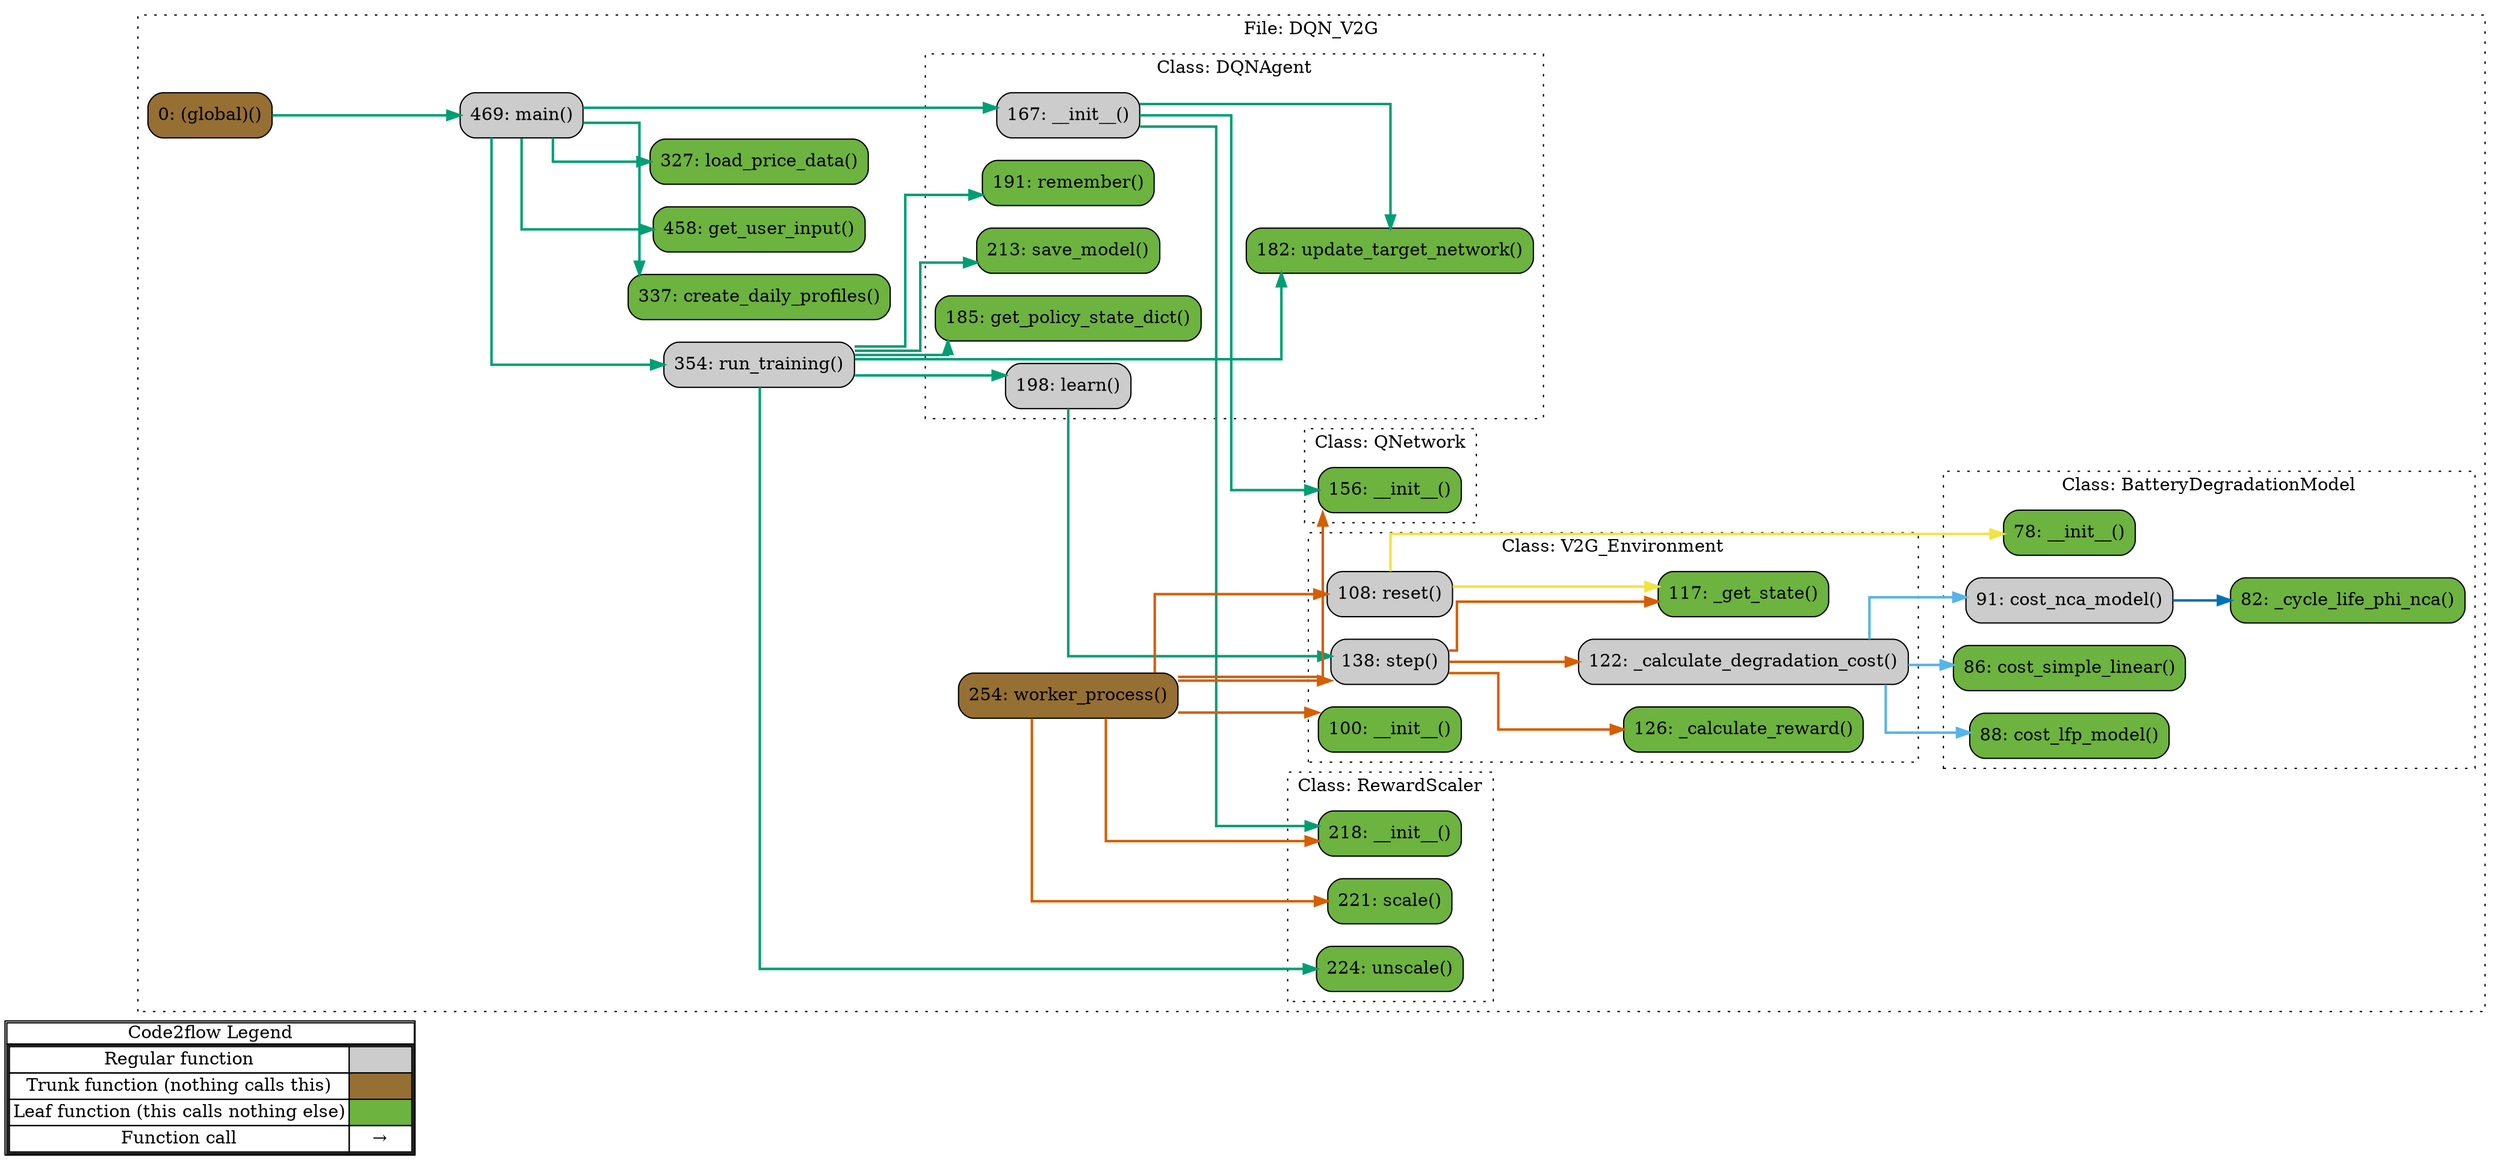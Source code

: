 digraph G {
concentrate=true;
splines="ortho";
rankdir="LR";
subgraph legend{
    rank = min;
    label = "legend";
    Legend [shape=none, margin=0, label = <
        <table cellspacing="0" cellpadding="0" border="1"><tr><td>Code2flow Legend</td></tr><tr><td>
        <table cellspacing="0">
        <tr><td>Regular function</td><td width="50px" bgcolor='#cccccc'></td></tr>
        <tr><td>Trunk function (nothing calls this)</td><td bgcolor='#966F33'></td></tr>
        <tr><td>Leaf function (this calls nothing else)</td><td bgcolor='#6db33f'></td></tr>
        <tr><td>Function call</td><td><font color='black'>&#8594;</font></td></tr>
        </table></td></tr></table>
        >];
}node_1da2a033 [label="0: (global)()" name="DQN_V2G::(global)" shape="rect" style="rounded,filled" fillcolor="#966F33" ];
node_6941906c [label="78: __init__()" name="DQN_V2G::BatteryDegradationModel.__init__" shape="rect" style="rounded,filled" fillcolor="#6db33f" ];
node_ab758507 [label="82: _cycle_life_phi_nca()" name="DQN_V2G::BatteryDegradationModel._cycle_life_phi_nca" shape="rect" style="rounded,filled" fillcolor="#6db33f" ];
node_b65fba67 [label="88: cost_lfp_model()" name="DQN_V2G::BatteryDegradationModel.cost_lfp_model" shape="rect" style="rounded,filled" fillcolor="#6db33f" ];
node_e9496db5 [label="91: cost_nca_model()" name="DQN_V2G::BatteryDegradationModel.cost_nca_model" shape="rect" style="rounded,filled" fillcolor="#cccccc" ];
node_c4cd0807 [label="86: cost_simple_linear()" name="DQN_V2G::BatteryDegradationModel.cost_simple_linear" shape="rect" style="rounded,filled" fillcolor="#6db33f" ];
node_4f2fe20b [label="167: __init__()" name="DQN_V2G::DQNAgent.__init__" shape="rect" style="rounded,filled" fillcolor="#cccccc" ];
node_b643ed63 [label="185: get_policy_state_dict()" name="DQN_V2G::DQNAgent.get_policy_state_dict" shape="rect" style="rounded,filled" fillcolor="#6db33f" ];
node_9a909a63 [label="198: learn()" name="DQN_V2G::DQNAgent.learn" shape="rect" style="rounded,filled" fillcolor="#cccccc" ];
node_0c0ae832 [label="191: remember()" name="DQN_V2G::DQNAgent.remember" shape="rect" style="rounded,filled" fillcolor="#6db33f" ];
node_0ecf162c [label="213: save_model()" name="DQN_V2G::DQNAgent.save_model" shape="rect" style="rounded,filled" fillcolor="#6db33f" ];
node_3b21c030 [label="182: update_target_network()" name="DQN_V2G::DQNAgent.update_target_network" shape="rect" style="rounded,filled" fillcolor="#6db33f" ];
node_a4fe8966 [label="156: __init__()" name="DQN_V2G::QNetwork.__init__" shape="rect" style="rounded,filled" fillcolor="#6db33f" ];
node_c2bd92a8 [label="218: __init__()" name="DQN_V2G::RewardScaler.__init__" shape="rect" style="rounded,filled" fillcolor="#6db33f" ];
node_f5ceed9c [label="221: scale()" name="DQN_V2G::RewardScaler.scale" shape="rect" style="rounded,filled" fillcolor="#6db33f" ];
node_26599ae8 [label="224: unscale()" name="DQN_V2G::RewardScaler.unscale" shape="rect" style="rounded,filled" fillcolor="#6db33f" ];
node_4e6d05b9 [label="100: __init__()" name="DQN_V2G::V2G_Environment.__init__" shape="rect" style="rounded,filled" fillcolor="#6db33f" ];
node_e8f4433a [label="122: _calculate_degradation_cost()" name="DQN_V2G::V2G_Environment._calculate_degradation_cost" shape="rect" style="rounded,filled" fillcolor="#cccccc" ];
node_0974ddb2 [label="126: _calculate_reward()" name="DQN_V2G::V2G_Environment._calculate_reward" shape="rect" style="rounded,filled" fillcolor="#6db33f" ];
node_01107ee2 [label="117: _get_state()" name="DQN_V2G::V2G_Environment._get_state" shape="rect" style="rounded,filled" fillcolor="#6db33f" ];
node_ce42d2d4 [label="108: reset()" name="DQN_V2G::V2G_Environment.reset" shape="rect" style="rounded,filled" fillcolor="#cccccc" ];
node_1e1b50de [label="138: step()" name="DQN_V2G::V2G_Environment.step" shape="rect" style="rounded,filled" fillcolor="#cccccc" ];
node_66004bc2 [label="337: create_daily_profiles()" name="DQN_V2G::create_daily_profiles" shape="rect" style="rounded,filled" fillcolor="#6db33f" ];
node_3c2024b9 [label="458: get_user_input()" name="DQN_V2G::get_user_input" shape="rect" style="rounded,filled" fillcolor="#6db33f" ];
node_94598129 [label="327: load_price_data()" name="DQN_V2G::load_price_data" shape="rect" style="rounded,filled" fillcolor="#6db33f" ];
node_59fda3bb [label="469: main()" name="DQN_V2G::main" shape="rect" style="rounded,filled" fillcolor="#cccccc" ];
node_5bff45ab [label="354: run_training()" name="DQN_V2G::run_training" shape="rect" style="rounded,filled" fillcolor="#cccccc" ];
node_62d7ac3e [label="254: worker_process()" name="DQN_V2G::worker_process" shape="rect" style="rounded,filled" fillcolor="#966F33" ];
node_1da2a033 -> node_59fda3bb [color="#009E73" penwidth="2"];
node_e9496db5 -> node_ab758507 [color="#0072B2" penwidth="2"];
node_e9496db5 -> node_ab758507 [color="#0072B2" penwidth="2"];
node_4f2fe20b -> node_3b21c030 [color="#009E73" penwidth="2"];
node_4f2fe20b -> node_a4fe8966 [color="#009E73" penwidth="2"];
node_4f2fe20b -> node_a4fe8966 [color="#009E73" penwidth="2"];
node_4f2fe20b -> node_c2bd92a8 [color="#009E73" penwidth="2"];
node_9a909a63 -> node_1e1b50de [color="#009E73" penwidth="2"];
node_e8f4433a -> node_b65fba67 [color="#56B4E9" penwidth="2"];
node_e8f4433a -> node_e9496db5 [color="#56B4E9" penwidth="2"];
node_e8f4433a -> node_c4cd0807 [color="#56B4E9" penwidth="2"];
node_ce42d2d4 -> node_6941906c [color="#F0E442" penwidth="2"];
node_ce42d2d4 -> node_01107ee2 [color="#F0E442" penwidth="2"];
node_1e1b50de -> node_e8f4433a [color="#D55E00" penwidth="2"];
node_1e1b50de -> node_0974ddb2 [color="#D55E00" penwidth="2"];
node_1e1b50de -> node_01107ee2 [color="#D55E00" penwidth="2"];
node_59fda3bb -> node_4f2fe20b [color="#009E73" penwidth="2"];
node_59fda3bb -> node_4f2fe20b [color="#009E73" penwidth="2"];
node_59fda3bb -> node_4f2fe20b [color="#009E73" penwidth="2"];
node_59fda3bb -> node_4f2fe20b [color="#009E73" penwidth="2"];
node_59fda3bb -> node_66004bc2 [color="#009E73" penwidth="2"];
node_59fda3bb -> node_3c2024b9 [color="#009E73" penwidth="2"];
node_59fda3bb -> node_3c2024b9 [color="#009E73" penwidth="2"];
node_59fda3bb -> node_3c2024b9 [color="#009E73" penwidth="2"];
node_59fda3bb -> node_94598129 [color="#009E73" penwidth="2"];
node_59fda3bb -> node_5bff45ab [color="#009E73" penwidth="2"];
node_5bff45ab -> node_b643ed63 [color="#009E73" penwidth="2"];
node_5bff45ab -> node_b643ed63 [color="#009E73" penwidth="2"];
node_5bff45ab -> node_9a909a63 [color="#009E73" penwidth="2"];
node_5bff45ab -> node_0c0ae832 [color="#009E73" penwidth="2"];
node_5bff45ab -> node_0ecf162c [color="#009E73" penwidth="2"];
node_5bff45ab -> node_3b21c030 [color="#009E73" penwidth="2"];
node_5bff45ab -> node_26599ae8 [color="#009E73" penwidth="2"];
node_62d7ac3e -> node_a4fe8966 [color="#D55E00" penwidth="2"];
node_62d7ac3e -> node_c2bd92a8 [color="#D55E00" penwidth="2"];
node_62d7ac3e -> node_f5ceed9c [color="#D55E00" penwidth="2"];
node_62d7ac3e -> node_4e6d05b9 [color="#D55E00" penwidth="2"];
node_62d7ac3e -> node_ce42d2d4 [color="#D55E00" penwidth="2"];
node_62d7ac3e -> node_1e1b50de [color="#D55E00" penwidth="2"];
subgraph cluster_29dc2f54 {
    node_62d7ac3e node_94598129 node_66004bc2 node_5bff45ab node_3c2024b9 node_59fda3bb node_1da2a033;
    label="File: DQN_V2G";
    name="DQN_V2G";
    style="filled";
    graph[style=dotted];
    subgraph cluster_c326183a {
        node_6941906c node_ab758507 node_c4cd0807 node_b65fba67 node_e9496db5;
        label="Class: BatteryDegradationModel";
        name="BatteryDegradationModel";
        style="filled";
        graph[style=dotted];
    };
    subgraph cluster_6c5bb830 {
        node_4e6d05b9 node_ce42d2d4 node_01107ee2 node_e8f4433a node_0974ddb2 node_1e1b50de;
        label="Class: V2G_Environment";
        name="V2G_Environment";
        style="filled";
        graph[style=dotted];
    };
    subgraph cluster_a24b15c6 {
        node_a4fe8966;
        label="Class: QNetwork";
        name="QNetwork";
        style="filled";
        graph[style=dotted];
    };
    subgraph cluster_9aa6ec85 {
        node_4f2fe20b node_3b21c030 node_b643ed63 node_0c0ae832 node_9a909a63 node_0ecf162c;
        label="Class: DQNAgent";
        name="DQNAgent";
        style="filled";
        graph[style=dotted];
    };
    subgraph cluster_42e3e11f {
        node_c2bd92a8 node_f5ceed9c node_26599ae8;
        label="Class: RewardScaler";
        name="RewardScaler";
        style="filled";
        graph[style=dotted];
    };
};
}
